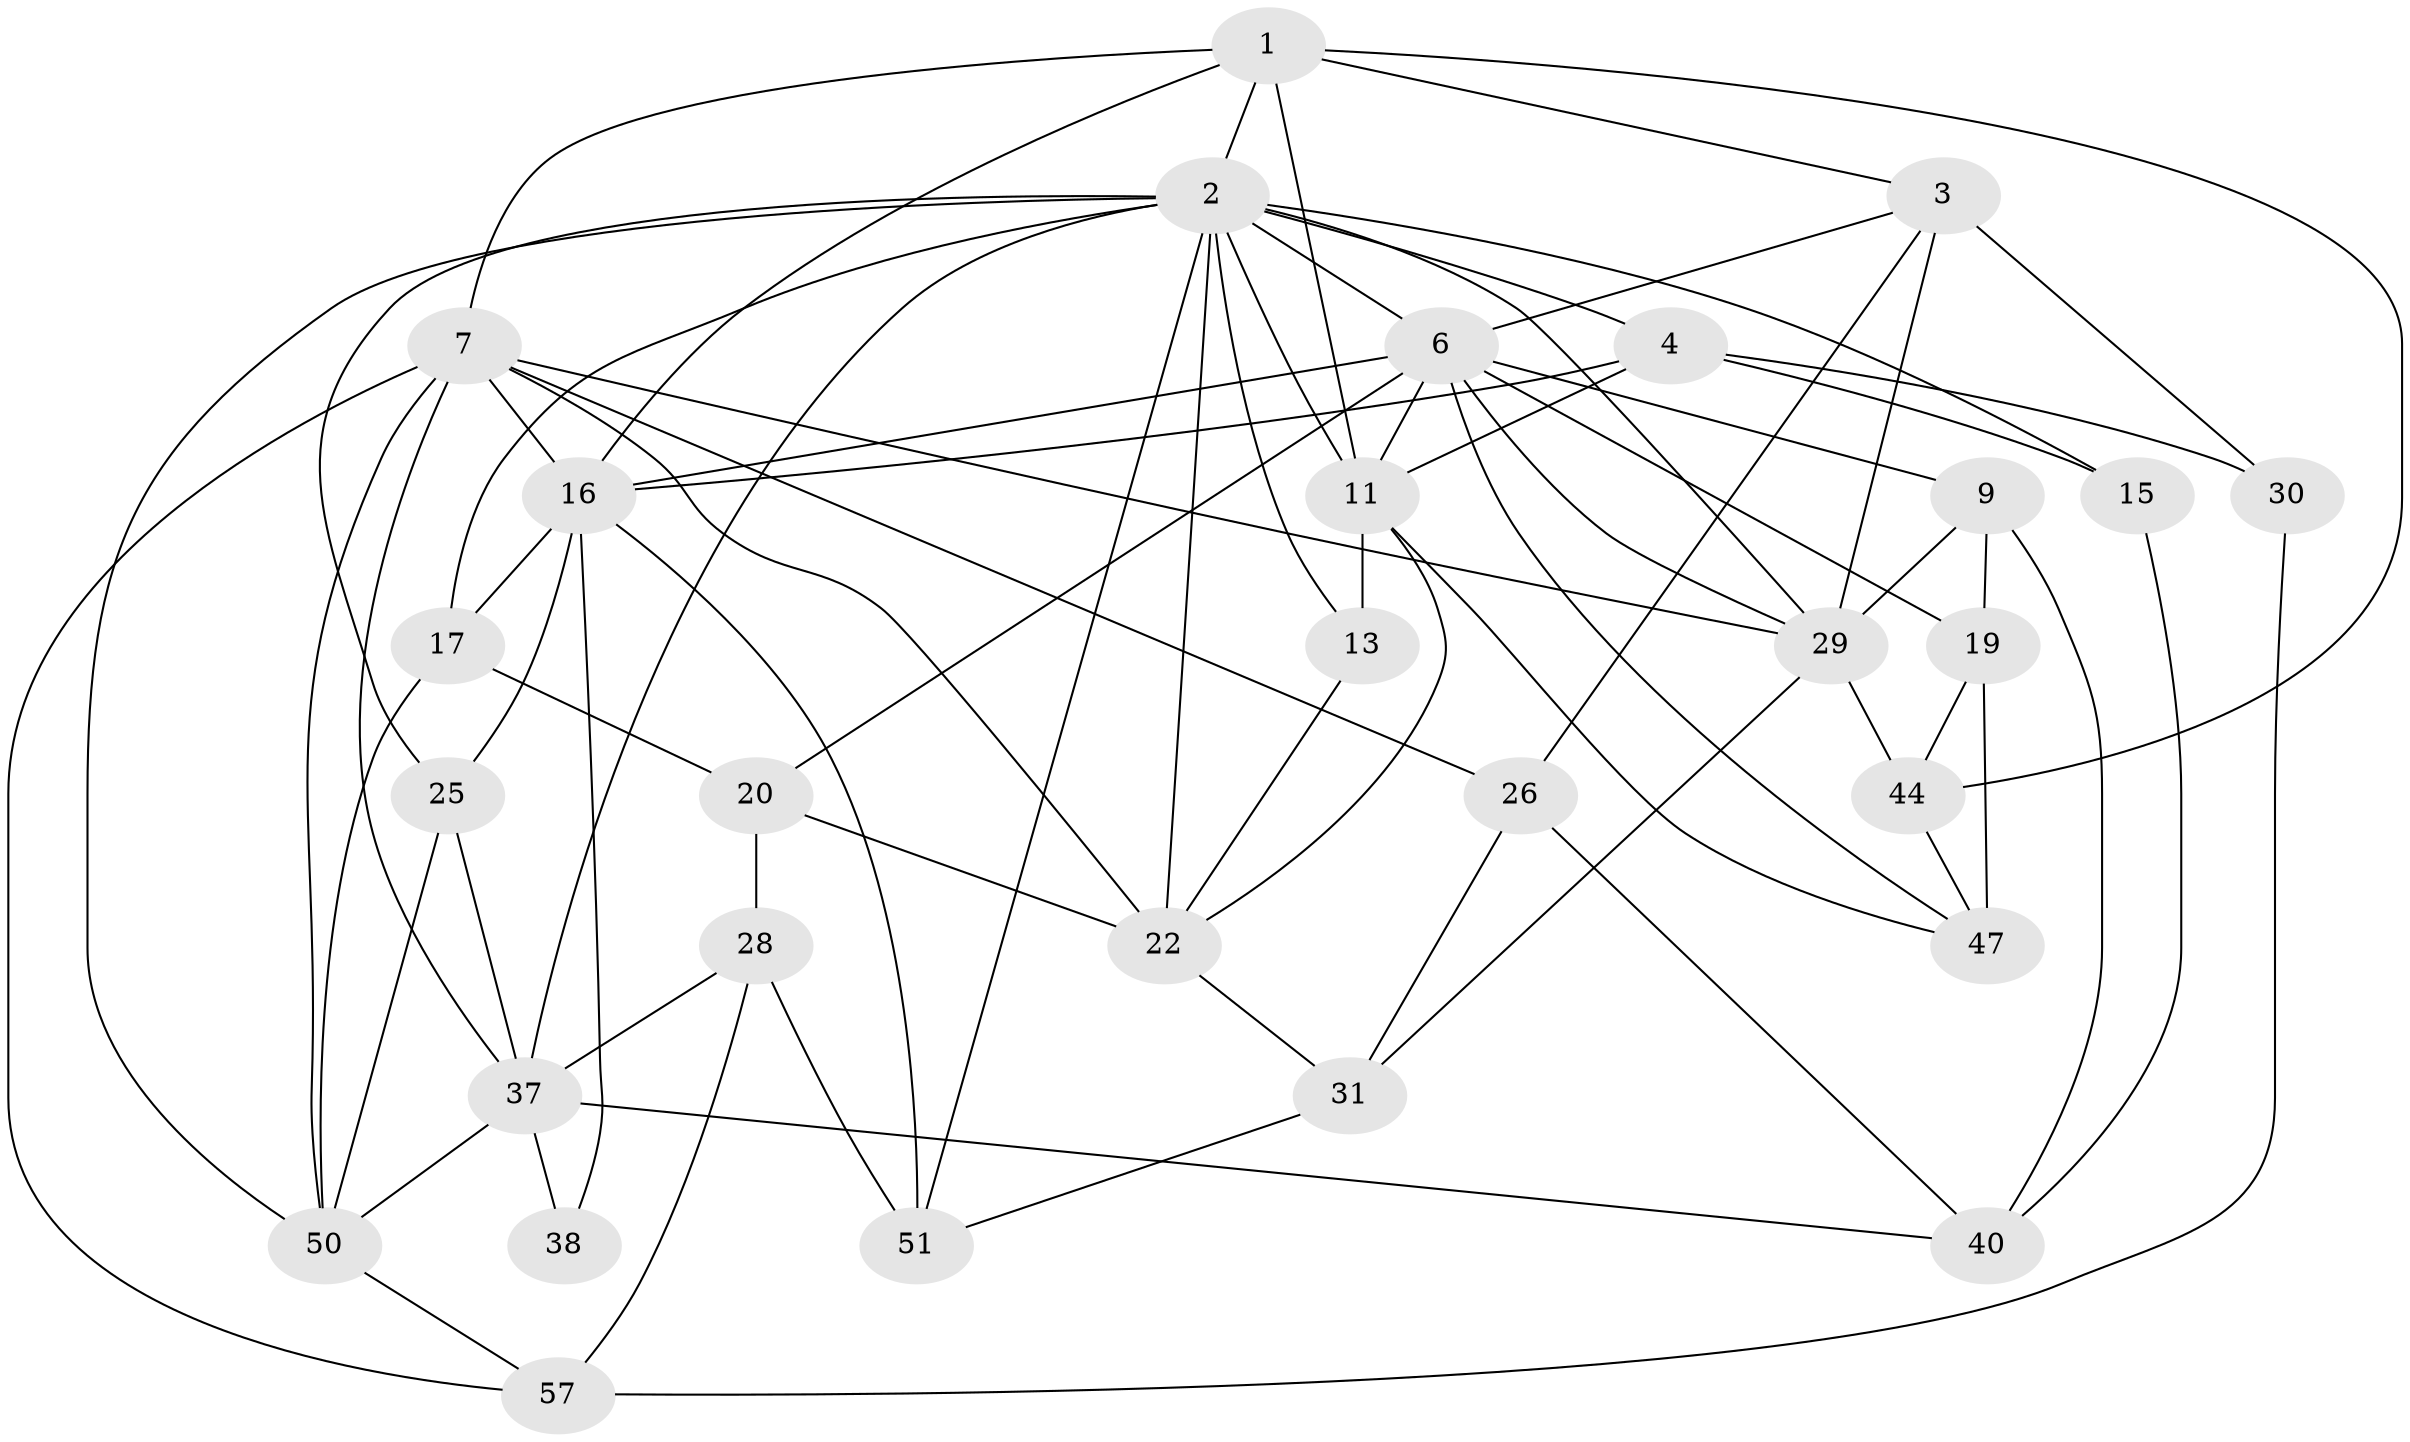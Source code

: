 // original degree distribution, {4: 1.0}
// Generated by graph-tools (version 1.1) at 2025/16/03/09/25 04:16:26]
// undirected, 29 vertices, 75 edges
graph export_dot {
graph [start="1"]
  node [color=gray90,style=filled];
  1 [super="+46"];
  2 [super="+5+8+14+12"];
  3 [super="+18"];
  4 [super="+27"];
  6 [super="+48+10"];
  7 [super="+23"];
  9;
  11 [super="+42"];
  13;
  15;
  16 [super="+35+32"];
  17;
  19;
  20;
  22 [super="+24"];
  25;
  26;
  28;
  29 [super="+39+45"];
  30;
  31;
  37 [super="+56+53"];
  38;
  40;
  44;
  47;
  50 [super="+54"];
  51;
  57;
  1 -- 44;
  1 -- 16;
  1 -- 11;
  1 -- 3;
  1 -- 7;
  1 -- 2;
  2 -- 13;
  2 -- 37;
  2 -- 4 [weight=2];
  2 -- 29 [weight=2];
  2 -- 11;
  2 -- 17;
  2 -- 51;
  2 -- 25;
  2 -- 15 [weight=2];
  2 -- 50;
  2 -- 6;
  2 -- 22;
  3 -- 30 [weight=2];
  3 -- 29 [weight=3];
  3 -- 26;
  3 -- 6;
  4 -- 16;
  4 -- 30;
  4 -- 15;
  4 -- 11;
  6 -- 20;
  6 -- 29;
  6 -- 11;
  6 -- 19;
  6 -- 16 [weight=2];
  6 -- 9;
  6 -- 47;
  7 -- 26;
  7 -- 50;
  7 -- 57;
  7 -- 16;
  7 -- 37;
  7 -- 22;
  7 -- 29;
  9 -- 40;
  9 -- 19;
  9 -- 29;
  11 -- 13 [weight=2];
  11 -- 47;
  11 -- 22;
  13 -- 22;
  15 -- 40;
  16 -- 25;
  16 -- 38 [weight=2];
  16 -- 17;
  16 -- 51;
  17 -- 50;
  17 -- 20;
  19 -- 44;
  19 -- 47;
  20 -- 28;
  20 -- 22;
  22 -- 31;
  25 -- 37;
  25 -- 50;
  26 -- 40;
  26 -- 31;
  28 -- 57;
  28 -- 51;
  28 -- 37;
  29 -- 44;
  29 -- 31;
  30 -- 57;
  31 -- 51;
  37 -- 40;
  37 -- 38 [weight=2];
  37 -- 50;
  44 -- 47;
  50 -- 57;
}
